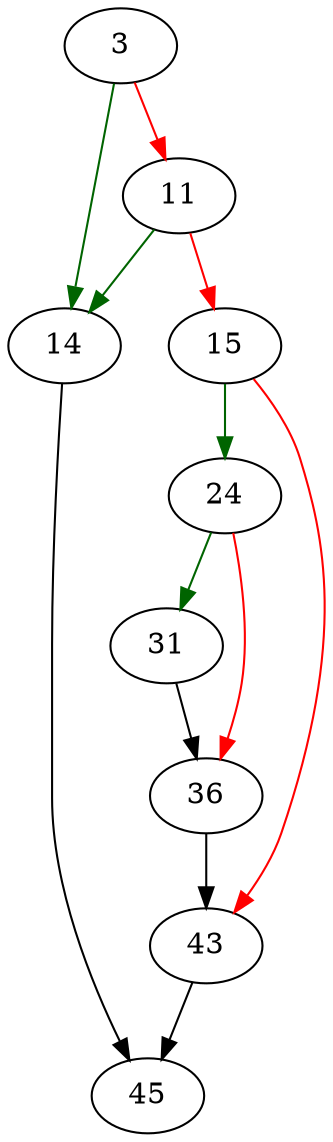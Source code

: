 strict digraph "sqlite3_limit" {
	// Node definitions.
	3 [entry=true];
	14;
	11;
	15;
	45;
	24;
	43;
	31;
	36;

	// Edge definitions.
	3 -> 14 [
		color=darkgreen
		cond=true
	];
	3 -> 11 [
		color=red
		cond=false
	];
	14 -> 45;
	11 -> 14 [
		color=darkgreen
		cond=true
	];
	11 -> 15 [
		color=red
		cond=false
	];
	15 -> 24 [
		color=darkgreen
		cond=true
	];
	15 -> 43 [
		color=red
		cond=false
	];
	24 -> 31 [
		color=darkgreen
		cond=true
	];
	24 -> 36 [
		color=red
		cond=false
	];
	43 -> 45;
	31 -> 36;
	36 -> 43;
}